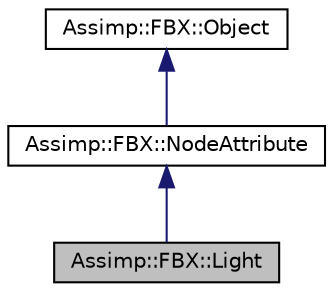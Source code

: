 digraph "Assimp::FBX::Light"
{
  edge [fontname="Helvetica",fontsize="10",labelfontname="Helvetica",labelfontsize="10"];
  node [fontname="Helvetica",fontsize="10",shape=record];
  Node1 [label="Assimp::FBX::Light",height=0.2,width=0.4,color="black", fillcolor="grey75", style="filled", fontcolor="black"];
  Node2 -> Node1 [dir="back",color="midnightblue",fontsize="10",style="solid"];
  Node2 [label="Assimp::FBX::NodeAttribute",height=0.2,width=0.4,color="black", fillcolor="white", style="filled",URL="$class_assimp_1_1_f_b_x_1_1_node_attribute.html"];
  Node3 -> Node2 [dir="back",color="midnightblue",fontsize="10",style="solid"];
  Node3 [label="Assimp::FBX::Object",height=0.2,width=0.4,color="black", fillcolor="white", style="filled",URL="$class_assimp_1_1_f_b_x_1_1_object.html"];
}
